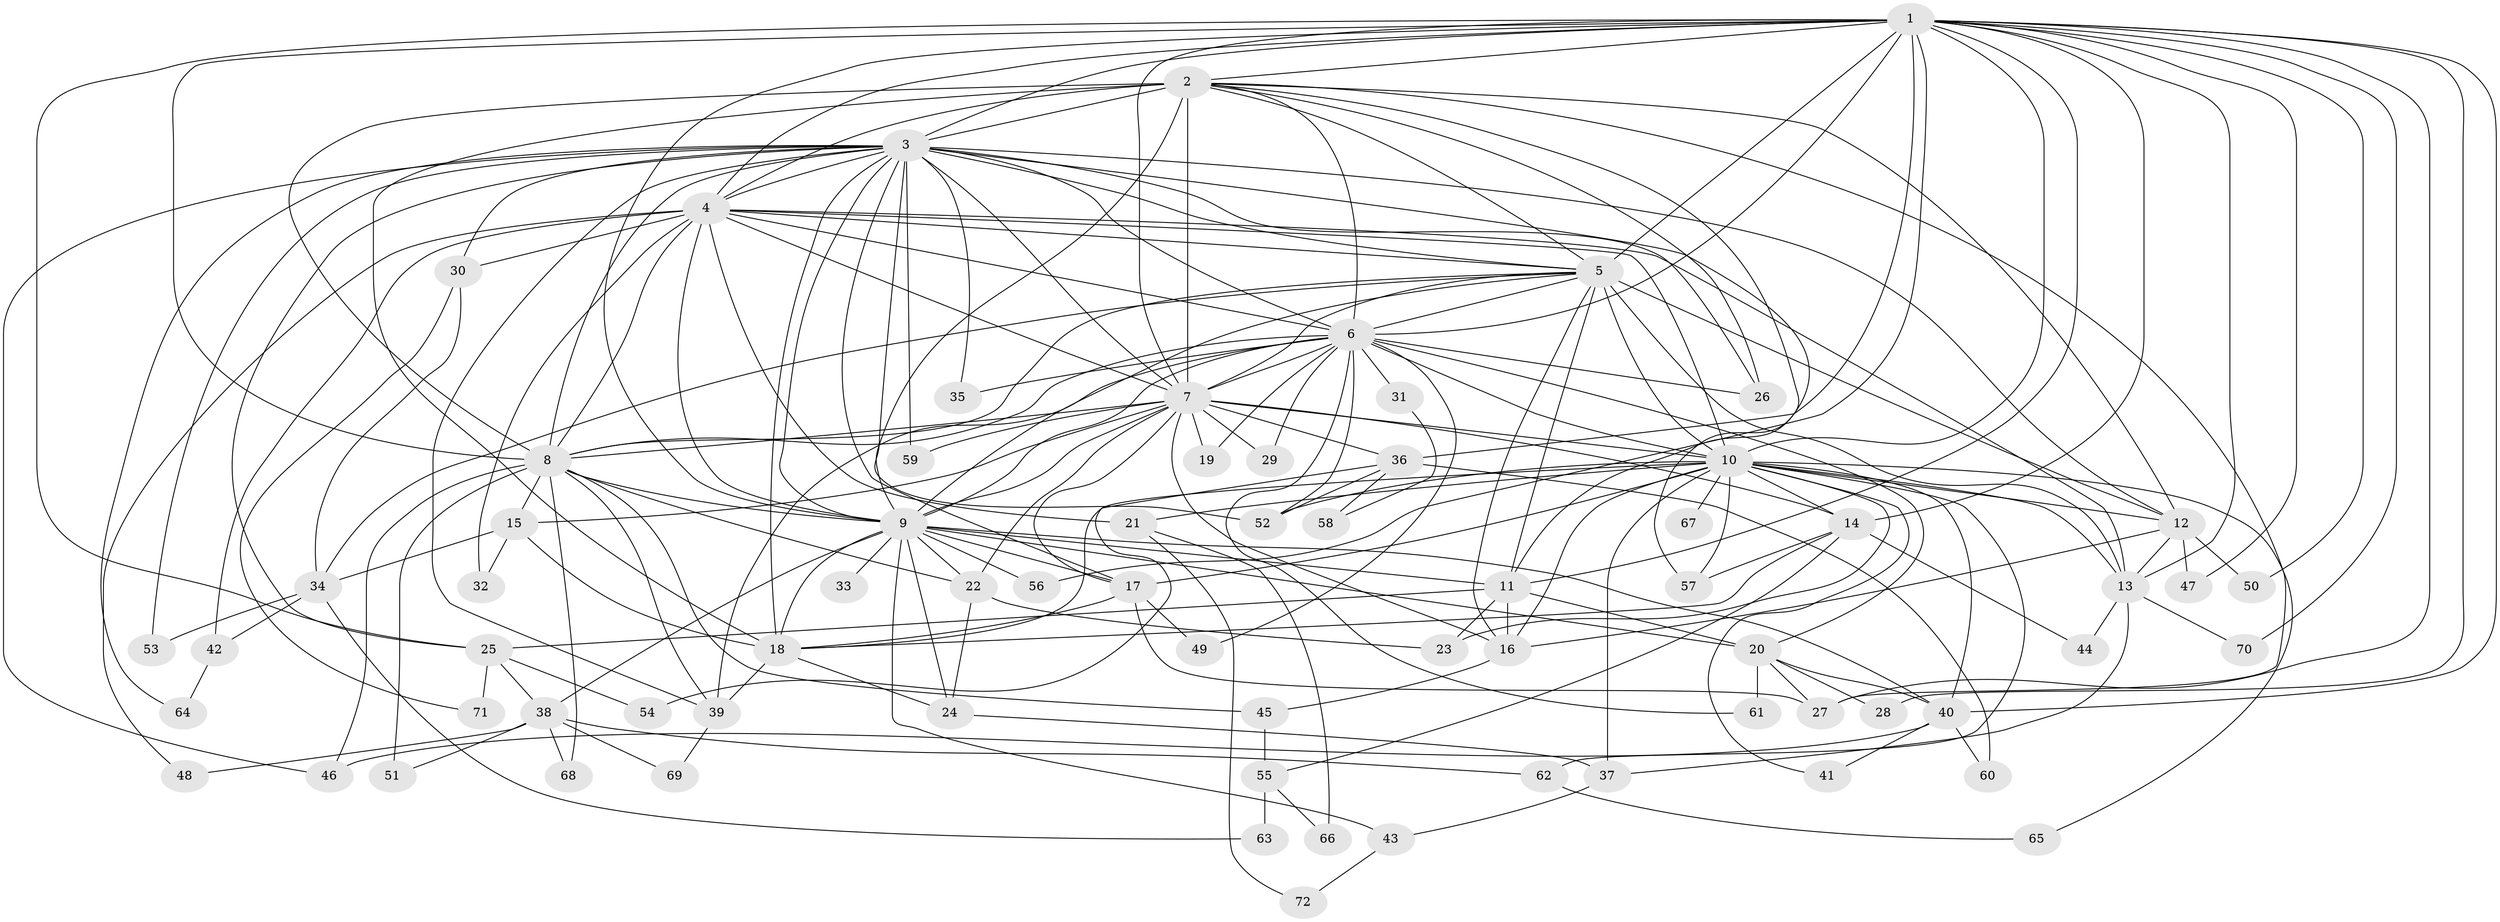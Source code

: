 // original degree distribution, {25: 0.006993006993006993, 22: 0.02097902097902098, 26: 0.013986013986013986, 21: 0.006993006993006993, 37: 0.006993006993006993, 14: 0.006993006993006993, 18: 0.006993006993006993, 2: 0.5104895104895105, 5: 0.04195804195804196, 9: 0.006993006993006993, 7: 0.02097902097902098, 6: 0.055944055944055944, 3: 0.23076923076923078, 4: 0.06293706293706294}
// Generated by graph-tools (version 1.1) at 2025/34/03/09/25 02:34:49]
// undirected, 72 vertices, 198 edges
graph export_dot {
graph [start="1"]
  node [color=gray90,style=filled];
  1;
  2;
  3;
  4;
  5;
  6;
  7;
  8;
  9;
  10;
  11;
  12;
  13;
  14;
  15;
  16;
  17;
  18;
  19;
  20;
  21;
  22;
  23;
  24;
  25;
  26;
  27;
  28;
  29;
  30;
  31;
  32;
  33;
  34;
  35;
  36;
  37;
  38;
  39;
  40;
  41;
  42;
  43;
  44;
  45;
  46;
  47;
  48;
  49;
  50;
  51;
  52;
  53;
  54;
  55;
  56;
  57;
  58;
  59;
  60;
  61;
  62;
  63;
  64;
  65;
  66;
  67;
  68;
  69;
  70;
  71;
  72;
  1 -- 2 [weight=1.0];
  1 -- 3 [weight=1.0];
  1 -- 4 [weight=1.0];
  1 -- 5 [weight=3.0];
  1 -- 6 [weight=1.0];
  1 -- 7 [weight=2.0];
  1 -- 8 [weight=1.0];
  1 -- 9 [weight=1.0];
  1 -- 10 [weight=1.0];
  1 -- 11 [weight=1.0];
  1 -- 13 [weight=1.0];
  1 -- 14 [weight=1.0];
  1 -- 25 [weight=1.0];
  1 -- 27 [weight=1.0];
  1 -- 28 [weight=1.0];
  1 -- 36 [weight=1.0];
  1 -- 40 [weight=1.0];
  1 -- 47 [weight=1.0];
  1 -- 50 [weight=1.0];
  1 -- 56 [weight=1.0];
  1 -- 70 [weight=1.0];
  2 -- 3 [weight=1.0];
  2 -- 4 [weight=1.0];
  2 -- 5 [weight=1.0];
  2 -- 6 [weight=1.0];
  2 -- 7 [weight=2.0];
  2 -- 8 [weight=2.0];
  2 -- 9 [weight=1.0];
  2 -- 11 [weight=2.0];
  2 -- 12 [weight=1.0];
  2 -- 18 [weight=6.0];
  2 -- 26 [weight=1.0];
  2 -- 27 [weight=1.0];
  3 -- 4 [weight=2.0];
  3 -- 5 [weight=2.0];
  3 -- 6 [weight=2.0];
  3 -- 7 [weight=2.0];
  3 -- 8 [weight=1.0];
  3 -- 9 [weight=1.0];
  3 -- 12 [weight=1.0];
  3 -- 17 [weight=1.0];
  3 -- 18 [weight=1.0];
  3 -- 25 [weight=1.0];
  3 -- 26 [weight=1.0];
  3 -- 30 [weight=2.0];
  3 -- 35 [weight=1.0];
  3 -- 39 [weight=1.0];
  3 -- 46 [weight=1.0];
  3 -- 52 [weight=1.0];
  3 -- 53 [weight=1.0];
  3 -- 57 [weight=1.0];
  3 -- 59 [weight=1.0];
  3 -- 64 [weight=1.0];
  4 -- 5 [weight=1.0];
  4 -- 6 [weight=1.0];
  4 -- 7 [weight=3.0];
  4 -- 8 [weight=1.0];
  4 -- 9 [weight=1.0];
  4 -- 10 [weight=2.0];
  4 -- 13 [weight=1.0];
  4 -- 21 [weight=1.0];
  4 -- 30 [weight=2.0];
  4 -- 32 [weight=1.0];
  4 -- 42 [weight=1.0];
  4 -- 48 [weight=1.0];
  5 -- 6 [weight=1.0];
  5 -- 7 [weight=2.0];
  5 -- 8 [weight=1.0];
  5 -- 9 [weight=1.0];
  5 -- 10 [weight=18.0];
  5 -- 11 [weight=1.0];
  5 -- 12 [weight=2.0];
  5 -- 13 [weight=1.0];
  5 -- 16 [weight=1.0];
  5 -- 34 [weight=2.0];
  6 -- 7 [weight=3.0];
  6 -- 8 [weight=1.0];
  6 -- 9 [weight=1.0];
  6 -- 10 [weight=3.0];
  6 -- 19 [weight=1.0];
  6 -- 20 [weight=1.0];
  6 -- 26 [weight=1.0];
  6 -- 29 [weight=1.0];
  6 -- 31 [weight=1.0];
  6 -- 35 [weight=1.0];
  6 -- 39 [weight=2.0];
  6 -- 49 [weight=1.0];
  6 -- 52 [weight=1.0];
  6 -- 61 [weight=1.0];
  7 -- 8 [weight=3.0];
  7 -- 9 [weight=2.0];
  7 -- 10 [weight=2.0];
  7 -- 14 [weight=1.0];
  7 -- 15 [weight=3.0];
  7 -- 16 [weight=1.0];
  7 -- 17 [weight=1.0];
  7 -- 19 [weight=1.0];
  7 -- 22 [weight=1.0];
  7 -- 29 [weight=1.0];
  7 -- 36 [weight=1.0];
  7 -- 59 [weight=1.0];
  8 -- 9 [weight=1.0];
  8 -- 15 [weight=1.0];
  8 -- 22 [weight=1.0];
  8 -- 39 [weight=1.0];
  8 -- 45 [weight=1.0];
  8 -- 46 [weight=1.0];
  8 -- 51 [weight=1.0];
  8 -- 68 [weight=1.0];
  9 -- 11 [weight=2.0];
  9 -- 17 [weight=1.0];
  9 -- 18 [weight=1.0];
  9 -- 20 [weight=1.0];
  9 -- 22 [weight=1.0];
  9 -- 24 [weight=1.0];
  9 -- 33 [weight=1.0];
  9 -- 38 [weight=1.0];
  9 -- 40 [weight=1.0];
  9 -- 43 [weight=1.0];
  9 -- 56 [weight=1.0];
  10 -- 12 [weight=2.0];
  10 -- 13 [weight=1.0];
  10 -- 14 [weight=1.0];
  10 -- 16 [weight=1.0];
  10 -- 17 [weight=1.0];
  10 -- 18 [weight=2.0];
  10 -- 21 [weight=1.0];
  10 -- 23 [weight=1.0];
  10 -- 37 [weight=2.0];
  10 -- 40 [weight=1.0];
  10 -- 41 [weight=1.0];
  10 -- 52 [weight=1.0];
  10 -- 57 [weight=1.0];
  10 -- 62 [weight=1.0];
  10 -- 65 [weight=1.0];
  10 -- 67 [weight=2.0];
  11 -- 16 [weight=1.0];
  11 -- 20 [weight=1.0];
  11 -- 23 [weight=1.0];
  11 -- 25 [weight=1.0];
  12 -- 13 [weight=1.0];
  12 -- 16 [weight=1.0];
  12 -- 47 [weight=1.0];
  12 -- 50 [weight=1.0];
  13 -- 37 [weight=1.0];
  13 -- 44 [weight=1.0];
  13 -- 70 [weight=1.0];
  14 -- 18 [weight=1.0];
  14 -- 44 [weight=1.0];
  14 -- 55 [weight=1.0];
  14 -- 57 [weight=1.0];
  15 -- 18 [weight=1.0];
  15 -- 32 [weight=1.0];
  15 -- 34 [weight=1.0];
  16 -- 45 [weight=1.0];
  17 -- 18 [weight=1.0];
  17 -- 27 [weight=1.0];
  17 -- 49 [weight=1.0];
  18 -- 24 [weight=1.0];
  18 -- 39 [weight=1.0];
  20 -- 27 [weight=1.0];
  20 -- 28 [weight=1.0];
  20 -- 40 [weight=1.0];
  20 -- 61 [weight=1.0];
  21 -- 66 [weight=1.0];
  21 -- 72 [weight=1.0];
  22 -- 23 [weight=1.0];
  22 -- 24 [weight=1.0];
  24 -- 37 [weight=1.0];
  25 -- 38 [weight=1.0];
  25 -- 54 [weight=1.0];
  25 -- 71 [weight=1.0];
  30 -- 34 [weight=1.0];
  30 -- 71 [weight=1.0];
  31 -- 58 [weight=1.0];
  34 -- 42 [weight=1.0];
  34 -- 53 [weight=1.0];
  34 -- 63 [weight=1.0];
  36 -- 52 [weight=1.0];
  36 -- 54 [weight=1.0];
  36 -- 58 [weight=1.0];
  36 -- 60 [weight=1.0];
  37 -- 43 [weight=1.0];
  38 -- 48 [weight=1.0];
  38 -- 51 [weight=1.0];
  38 -- 62 [weight=1.0];
  38 -- 68 [weight=1.0];
  38 -- 69 [weight=1.0];
  39 -- 69 [weight=1.0];
  40 -- 41 [weight=1.0];
  40 -- 46 [weight=1.0];
  40 -- 60 [weight=1.0];
  42 -- 64 [weight=1.0];
  43 -- 72 [weight=1.0];
  45 -- 55 [weight=1.0];
  55 -- 63 [weight=1.0];
  55 -- 66 [weight=1.0];
  62 -- 65 [weight=1.0];
}

